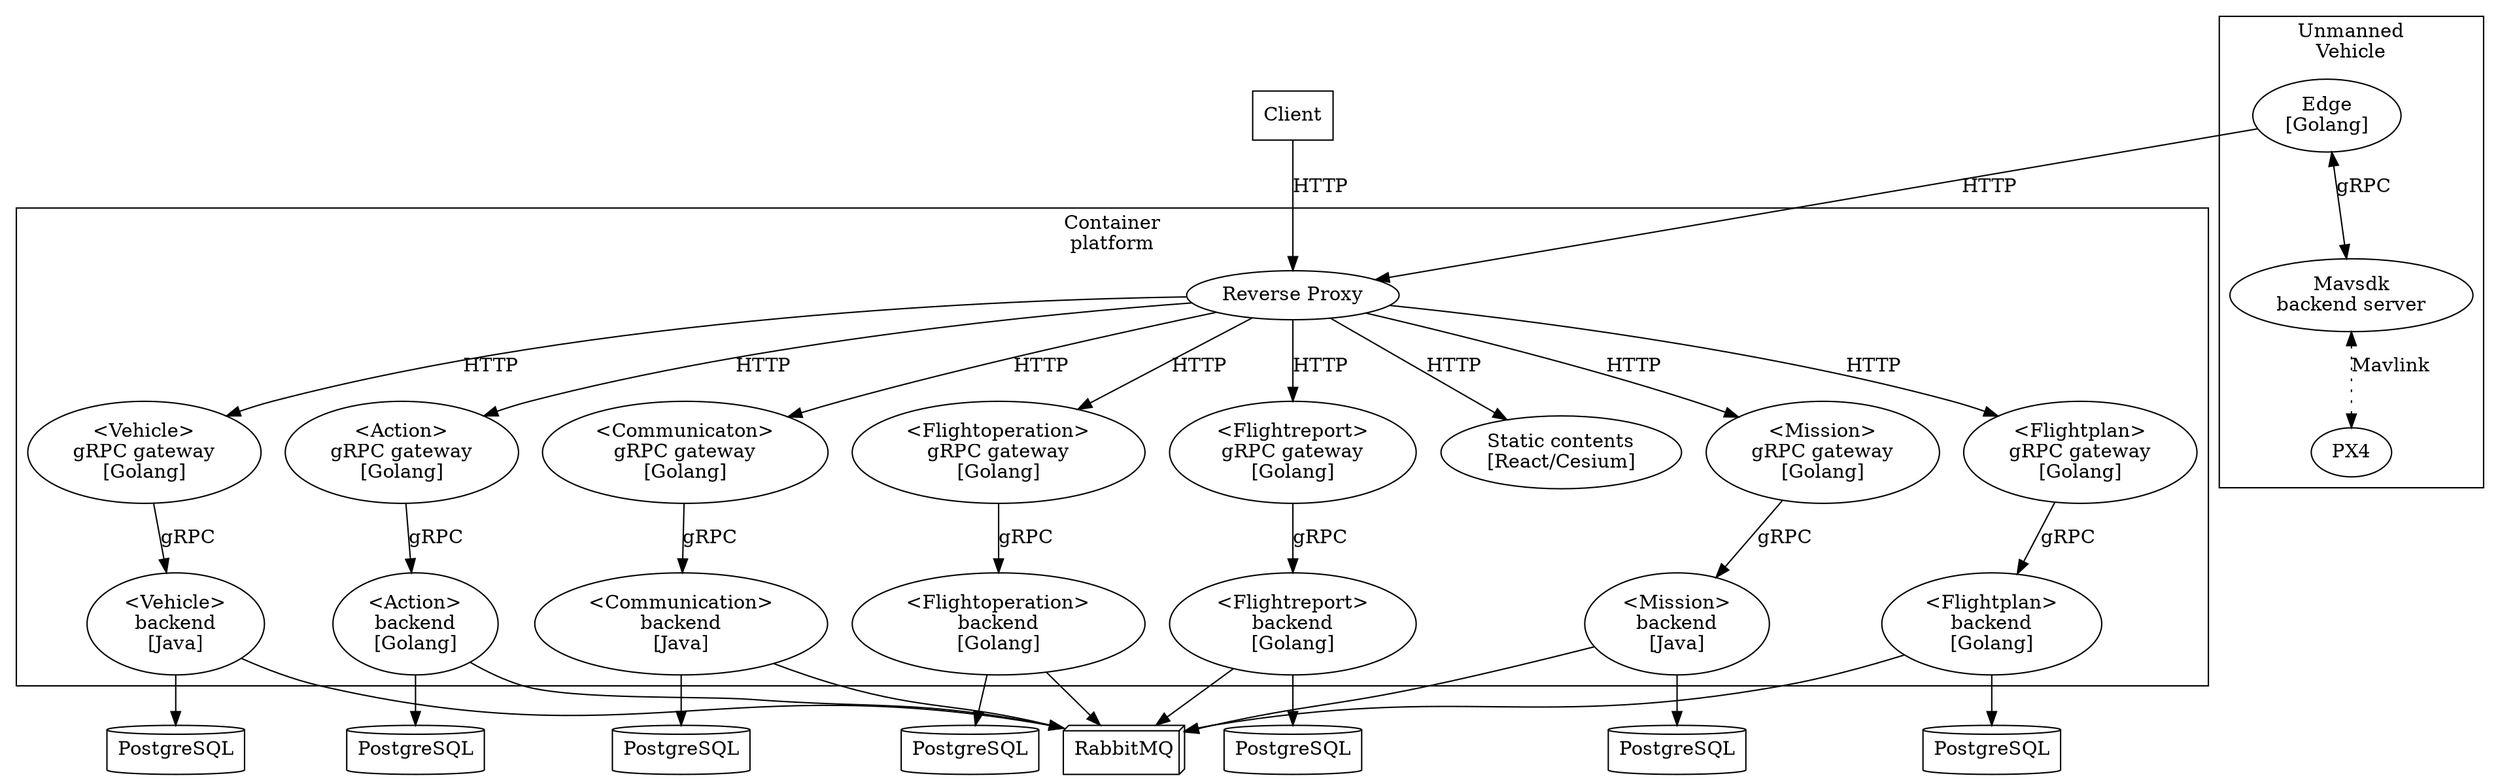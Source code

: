 // To render:
// https://dreampuf.github.io/GraphvizOnline/
digraph G {
  Client [label="Client", shape=Box];
  HTTPFrontend1 [label="<Communicaton>\ngRPC gateway\n[Golang]"];
  HTTPFrontend2 [label="<Mission>\ngRPC gateway\n[Golang]"];
  HTTPFrontend3 [label="<Vehicle>\ngRPC gateway\n[Golang]"];
  HTTPFrontend4 [label="<Flightplan>\ngRPC gateway\n[Golang]"];
  HTTPFrontend5 [label="<Flightoperation>\ngRPC gateway\n[Golang]"];
  HTTPFrontend6 [label="<Flightreport>\ngRPC gateway\n[Golang]"];
  HTTPFrontend7 [label="<Action>\ngRPC gateway\n[Golang]"];
  MissionsBackend [label="<Mission>\nbackend\n[Java]"];
  CommunicationBackend [label="<Communication>\nbackend\n[Java]"];
  VehicleBackend [label="<Vehicle>\nbackend\n[Java]"];
  FlightplanBackend [label="<Flightplan>\nbackend\n[Golang]"];
  FlightoperationBackend [label="<Flightoperation>\nbackend\n[Golang]"];
  FlightreportBackend [label="<Flightreport>\nbackend\n[Golang]"];
  ActionBackend [label="<Action>\nbackend\n[Golang]"];
  PostgreSQL1 [label="PostgreSQL", shape=cylinder];
  PostgreSQL2 [label="PostgreSQL", shape=cylinder];
  PostgreSQL3 [label="PostgreSQL", shape=cylinder];
  PostgreSQL4 [label="PostgreSQL", shape=cylinder];
  PostgreSQL5 [label="PostgreSQL", shape=cylinder];
  PostgreSQL6 [label="PostgreSQL", shape=cylinder];
  PostgreSQL7 [label="PostgreSQL", shape=cylinder];
  RabbitMQ [label="RabbitMQ", shape=box3d];
  ReverseProxy [label="Reverse Proxy"];
  StaticContents [label="Static contents\n[React/Cesium]"];
  Edge_ [label="Edge\n[Golang]"];
  MavsdkBackend [label="Mavsdk\nbackend server"];
  PX4 [label="PX4"];
  
  Client -> ReverseProxy [label="HTTP"];
  Edge_ -> ReverseProxy [label="HTTP"];
  
  VehicleBackend -> PostgreSQL1;
  CommunicationBackend -> PostgreSQL2;
  MissionsBackend -> PostgreSQL3;
  FlightplanBackend -> PostgreSQL4;
  FlightoperationBackend -> PostgreSQL5;
  FlightreportBackend -> PostgreSQL6;
  ActionBackend -> PostgreSQL7;
  
  VehicleBackend -> RabbitMQ;
  CommunicationBackend -> RabbitMQ;
  MissionsBackend -> RabbitMQ;
  FlightplanBackend -> RabbitMQ;
  FlightoperationBackend -> RabbitMQ;
  FlightreportBackend -> RabbitMQ;
  ActionBackend -> RabbitMQ;
  
  subgraph cluster_0 {
    label="Container\nplatform";
    ReverseProxy -> StaticContents [label="HTTP"];
    ReverseProxy -> HTTPFrontend1 [label="HTTP"];
    ReverseProxy -> HTTPFrontend2 [label="HTTP"];
    ReverseProxy -> HTTPFrontend3 [label="HTTP"];
    ReverseProxy -> HTTPFrontend4 [label="HTTP"];
    ReverseProxy -> HTTPFrontend5 [label="HTTP"];
    ReverseProxy -> HTTPFrontend6 [label="HTTP"];
    ReverseProxy -> HTTPFrontend7 [label="HTTP"];
  
    HTTPFrontend1 -> CommunicationBackend [label="gRPC"];
    HTTPFrontend2 -> MissionsBackend [label="gRPC"];
    HTTPFrontend3 -> VehicleBackend [label="gRPC"];
    HTTPFrontend4 -> FlightplanBackend [label="gRPC"];
    HTTPFrontend5 -> FlightoperationBackend [label="gRPC"];
    HTTPFrontend6 -> FlightreportBackend [label="gRPC"];
    HTTPFrontend7 -> ActionBackend [label="gRPC"];
  }
  
  subgraph cluster_1 {
    label="Unmanned\nVehicle";
    Edge_ -> MavsdkBackend [label="gRPC", dir=both];
    MavsdkBackend -> PX4 [label="Mavlink", dir=both, style=dotted];
  }
}